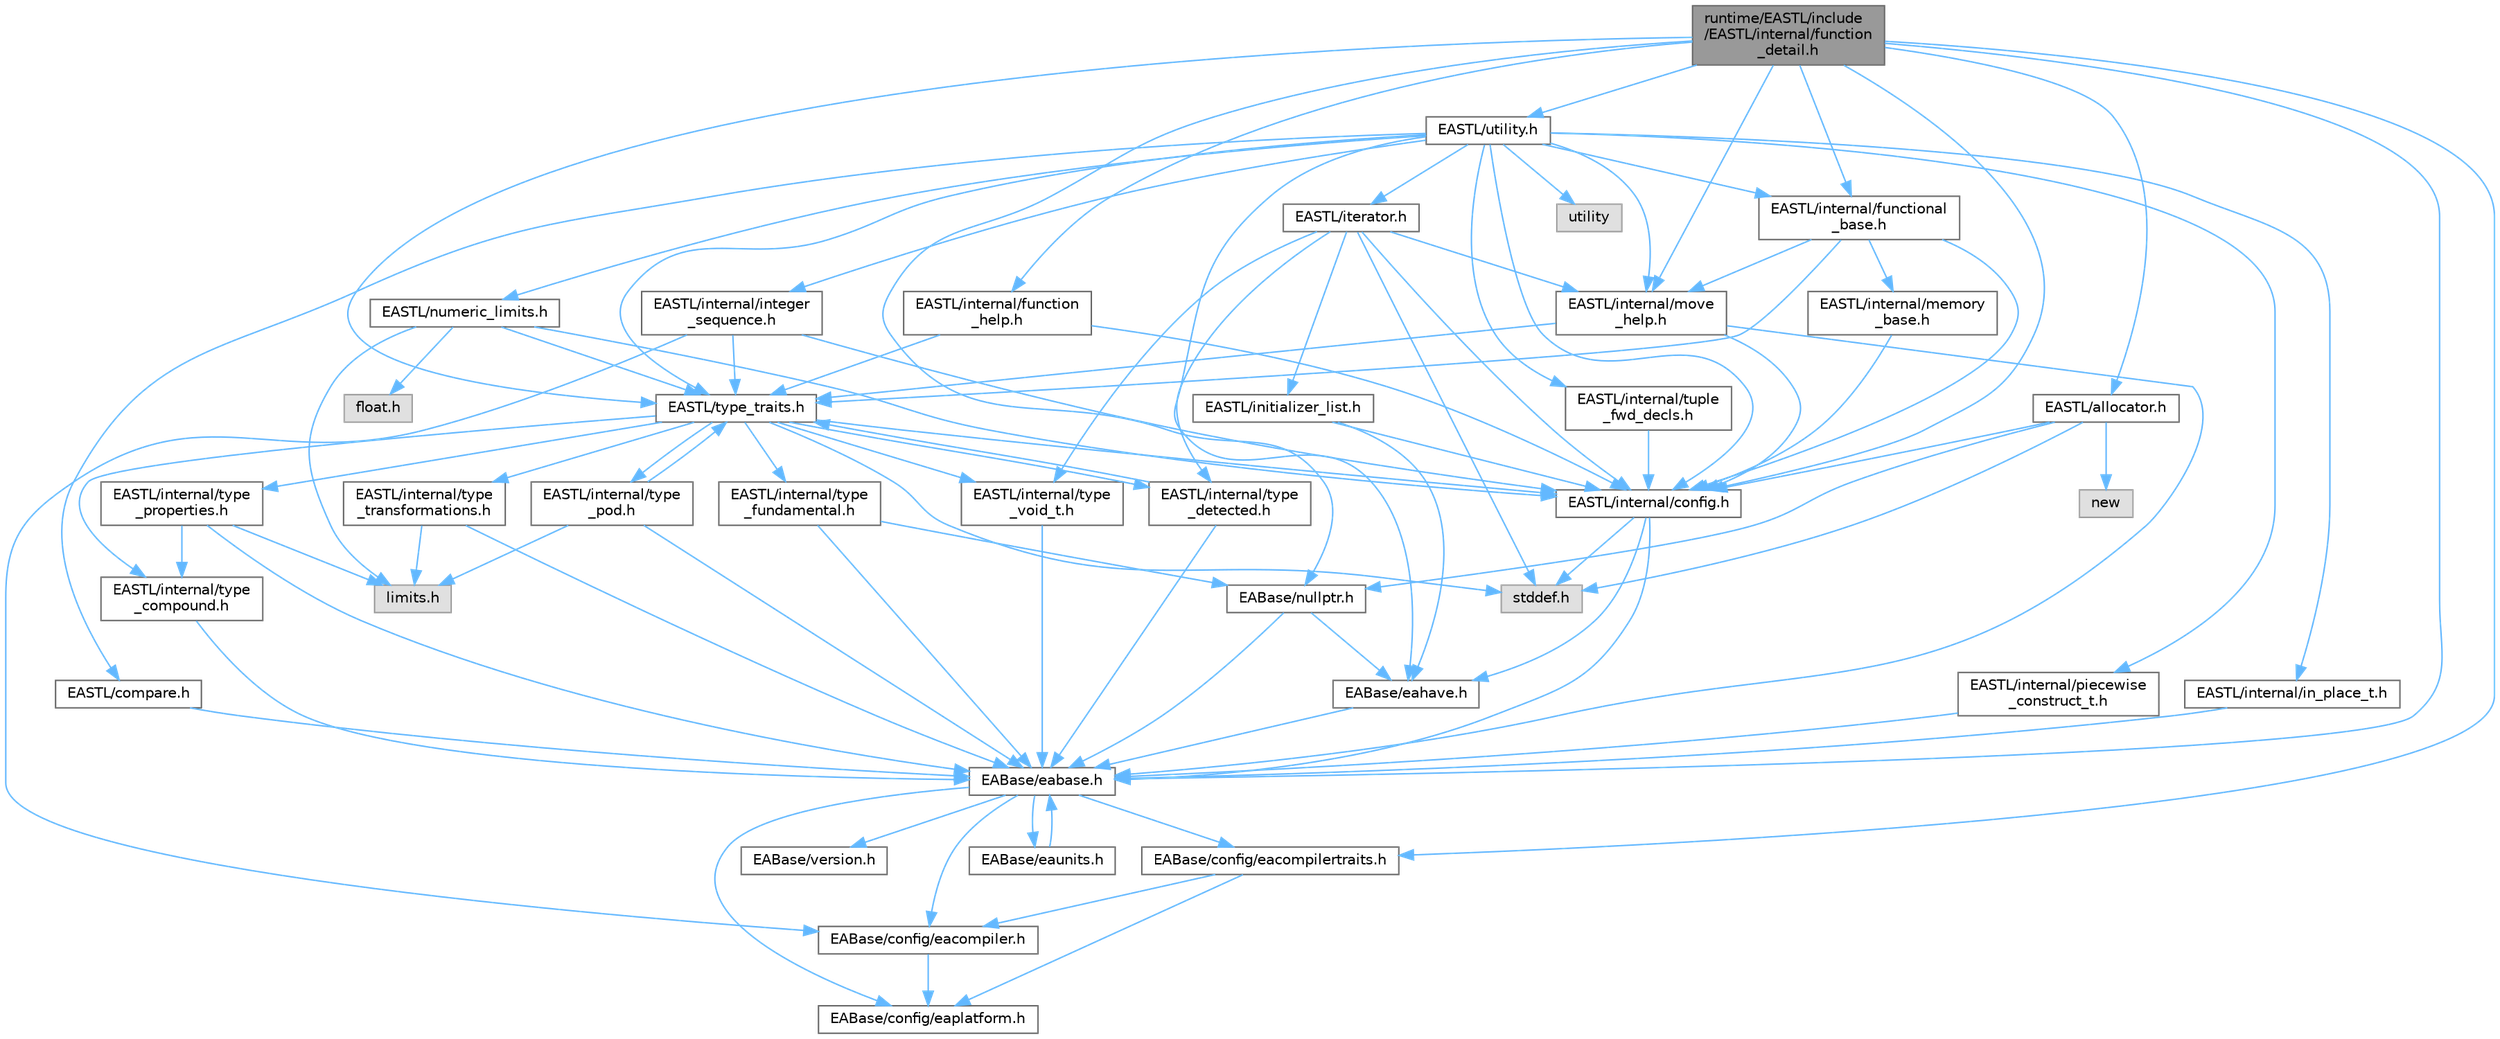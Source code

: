 digraph "runtime/EASTL/include/EASTL/internal/function_detail.h"
{
 // LATEX_PDF_SIZE
  bgcolor="transparent";
  edge [fontname=Helvetica,fontsize=10,labelfontname=Helvetica,labelfontsize=10];
  node [fontname=Helvetica,fontsize=10,shape=box,height=0.2,width=0.4];
  Node1 [id="Node000001",label="runtime/EASTL/include\l/EASTL/internal/function\l_detail.h",height=0.2,width=0.4,color="gray40", fillcolor="grey60", style="filled", fontcolor="black",tooltip=" "];
  Node1 -> Node2 [id="edge95_Node000001_Node000002",color="steelblue1",style="solid",tooltip=" "];
  Node2 [id="Node000002",label="EABase/config/eacompilertraits.h",height=0.2,width=0.4,color="grey40", fillcolor="white", style="filled",URL="$eacompilertraits_8h.html",tooltip=" "];
  Node2 -> Node3 [id="edge96_Node000002_Node000003",color="steelblue1",style="solid",tooltip=" "];
  Node3 [id="Node000003",label="EABase/config/eaplatform.h",height=0.2,width=0.4,color="grey40", fillcolor="white", style="filled",URL="$eaplatform_8h.html",tooltip=" "];
  Node2 -> Node4 [id="edge97_Node000002_Node000004",color="steelblue1",style="solid",tooltip=" "];
  Node4 [id="Node000004",label="EABase/config/eacompiler.h",height=0.2,width=0.4,color="grey40", fillcolor="white", style="filled",URL="$eacompiler_8h.html",tooltip=" "];
  Node4 -> Node3 [id="edge98_Node000004_Node000003",color="steelblue1",style="solid",tooltip=" "];
  Node1 -> Node5 [id="edge99_Node000001_Node000005",color="steelblue1",style="solid",tooltip=" "];
  Node5 [id="Node000005",label="EABase/eabase.h",height=0.2,width=0.4,color="grey40", fillcolor="white", style="filled",URL="$eabase_8h.html",tooltip=" "];
  Node5 -> Node4 [id="edge100_Node000005_Node000004",color="steelblue1",style="solid",tooltip=" "];
  Node5 -> Node2 [id="edge101_Node000005_Node000002",color="steelblue1",style="solid",tooltip=" "];
  Node5 -> Node3 [id="edge102_Node000005_Node000003",color="steelblue1",style="solid",tooltip=" "];
  Node5 -> Node6 [id="edge103_Node000005_Node000006",color="steelblue1",style="solid",tooltip=" "];
  Node6 [id="Node000006",label="EABase/version.h",height=0.2,width=0.4,color="grey40", fillcolor="white", style="filled",URL="$_e_a_s_t_l_2packages_2_e_a_base_2include_2_common_2_e_a_base_2version_8h.html",tooltip=" "];
  Node5 -> Node7 [id="edge104_Node000005_Node000007",color="steelblue1",style="solid",tooltip=" "];
  Node7 [id="Node000007",label="EABase/eaunits.h",height=0.2,width=0.4,color="grey40", fillcolor="white", style="filled",URL="$eaunits_8h.html",tooltip=" "];
  Node7 -> Node5 [id="edge105_Node000007_Node000005",color="steelblue1",style="solid",tooltip=" "];
  Node1 -> Node8 [id="edge106_Node000001_Node000008",color="steelblue1",style="solid",tooltip=" "];
  Node8 [id="Node000008",label="EABase/nullptr.h",height=0.2,width=0.4,color="grey40", fillcolor="white", style="filled",URL="$nullptr_8h.html",tooltip=" "];
  Node8 -> Node5 [id="edge107_Node000008_Node000005",color="steelblue1",style="solid",tooltip=" "];
  Node8 -> Node9 [id="edge108_Node000008_Node000009",color="steelblue1",style="solid",tooltip=" "];
  Node9 [id="Node000009",label="EABase/eahave.h",height=0.2,width=0.4,color="grey40", fillcolor="white", style="filled",URL="$eahave_8h.html",tooltip=" "];
  Node9 -> Node5 [id="edge109_Node000009_Node000005",color="steelblue1",style="solid",tooltip=" "];
  Node1 -> Node10 [id="edge110_Node000001_Node000010",color="steelblue1",style="solid",tooltip=" "];
  Node10 [id="Node000010",label="EASTL/allocator.h",height=0.2,width=0.4,color="grey40", fillcolor="white", style="filled",URL="$allocator_8h.html",tooltip=" "];
  Node10 -> Node11 [id="edge111_Node000010_Node000011",color="steelblue1",style="solid",tooltip=" "];
  Node11 [id="Node000011",label="EASTL/internal/config.h",height=0.2,width=0.4,color="grey40", fillcolor="white", style="filled",URL="$config_8h.html",tooltip=" "];
  Node11 -> Node5 [id="edge112_Node000011_Node000005",color="steelblue1",style="solid",tooltip=" "];
  Node11 -> Node9 [id="edge113_Node000011_Node000009",color="steelblue1",style="solid",tooltip=" "];
  Node11 -> Node12 [id="edge114_Node000011_Node000012",color="steelblue1",style="solid",tooltip=" "];
  Node12 [id="Node000012",label="stddef.h",height=0.2,width=0.4,color="grey60", fillcolor="#E0E0E0", style="filled",tooltip=" "];
  Node10 -> Node8 [id="edge115_Node000010_Node000008",color="steelblue1",style="solid",tooltip=" "];
  Node10 -> Node12 [id="edge116_Node000010_Node000012",color="steelblue1",style="solid",tooltip=" "];
  Node10 -> Node13 [id="edge117_Node000010_Node000013",color="steelblue1",style="solid",tooltip=" "];
  Node13 [id="Node000013",label="new",height=0.2,width=0.4,color="grey60", fillcolor="#E0E0E0", style="filled",tooltip=" "];
  Node1 -> Node11 [id="edge118_Node000001_Node000011",color="steelblue1",style="solid",tooltip=" "];
  Node1 -> Node14 [id="edge119_Node000001_Node000014",color="steelblue1",style="solid",tooltip=" "];
  Node14 [id="Node000014",label="EASTL/internal/function\l_help.h",height=0.2,width=0.4,color="grey40", fillcolor="white", style="filled",URL="$function__help_8h.html",tooltip=" "];
  Node14 -> Node11 [id="edge120_Node000014_Node000011",color="steelblue1",style="solid",tooltip=" "];
  Node14 -> Node15 [id="edge121_Node000014_Node000015",color="steelblue1",style="solid",tooltip=" "];
  Node15 [id="Node000015",label="EASTL/type_traits.h",height=0.2,width=0.4,color="grey40", fillcolor="white", style="filled",URL="$_e_a_s_t_l_2include_2_e_a_s_t_l_2type__traits_8h.html",tooltip=" "];
  Node15 -> Node11 [id="edge122_Node000015_Node000011",color="steelblue1",style="solid",tooltip=" "];
  Node15 -> Node12 [id="edge123_Node000015_Node000012",color="steelblue1",style="solid",tooltip=" "];
  Node15 -> Node16 [id="edge124_Node000015_Node000016",color="steelblue1",style="solid",tooltip=" "];
  Node16 [id="Node000016",label="EASTL/internal/type\l_fundamental.h",height=0.2,width=0.4,color="grey40", fillcolor="white", style="filled",URL="$type__fundamental_8h.html",tooltip=" "];
  Node16 -> Node5 [id="edge125_Node000016_Node000005",color="steelblue1",style="solid",tooltip=" "];
  Node16 -> Node8 [id="edge126_Node000016_Node000008",color="steelblue1",style="solid",tooltip=" "];
  Node15 -> Node17 [id="edge127_Node000015_Node000017",color="steelblue1",style="solid",tooltip=" "];
  Node17 [id="Node000017",label="EASTL/internal/type\l_transformations.h",height=0.2,width=0.4,color="grey40", fillcolor="white", style="filled",URL="$type__transformations_8h.html",tooltip=" "];
  Node17 -> Node5 [id="edge128_Node000017_Node000005",color="steelblue1",style="solid",tooltip=" "];
  Node17 -> Node18 [id="edge129_Node000017_Node000018",color="steelblue1",style="solid",tooltip=" "];
  Node18 [id="Node000018",label="limits.h",height=0.2,width=0.4,color="grey60", fillcolor="#E0E0E0", style="filled",tooltip=" "];
  Node15 -> Node19 [id="edge130_Node000015_Node000019",color="steelblue1",style="solid",tooltip=" "];
  Node19 [id="Node000019",label="EASTL/internal/type\l_void_t.h",height=0.2,width=0.4,color="grey40", fillcolor="white", style="filled",URL="$type__void__t_8h.html",tooltip=" "];
  Node19 -> Node5 [id="edge131_Node000019_Node000005",color="steelblue1",style="solid",tooltip=" "];
  Node15 -> Node20 [id="edge132_Node000015_Node000020",color="steelblue1",style="solid",tooltip=" "];
  Node20 [id="Node000020",label="EASTL/internal/type\l_properties.h",height=0.2,width=0.4,color="grey40", fillcolor="white", style="filled",URL="$type__properties_8h.html",tooltip=" "];
  Node20 -> Node5 [id="edge133_Node000020_Node000005",color="steelblue1",style="solid",tooltip=" "];
  Node20 -> Node18 [id="edge134_Node000020_Node000018",color="steelblue1",style="solid",tooltip=" "];
  Node20 -> Node21 [id="edge135_Node000020_Node000021",color="steelblue1",style="solid",tooltip=" "];
  Node21 [id="Node000021",label="EASTL/internal/type\l_compound.h",height=0.2,width=0.4,color="grey40", fillcolor="white", style="filled",URL="$type__compound_8h.html",tooltip=" "];
  Node21 -> Node5 [id="edge136_Node000021_Node000005",color="steelblue1",style="solid",tooltip=" "];
  Node15 -> Node21 [id="edge137_Node000015_Node000021",color="steelblue1",style="solid",tooltip=" "];
  Node15 -> Node22 [id="edge138_Node000015_Node000022",color="steelblue1",style="solid",tooltip=" "];
  Node22 [id="Node000022",label="EASTL/internal/type\l_pod.h",height=0.2,width=0.4,color="grey40", fillcolor="white", style="filled",URL="$type__pod_8h.html",tooltip=" "];
  Node22 -> Node5 [id="edge139_Node000022_Node000005",color="steelblue1",style="solid",tooltip=" "];
  Node22 -> Node18 [id="edge140_Node000022_Node000018",color="steelblue1",style="solid",tooltip=" "];
  Node22 -> Node15 [id="edge141_Node000022_Node000015",color="steelblue1",style="solid",tooltip=" "];
  Node15 -> Node23 [id="edge142_Node000015_Node000023",color="steelblue1",style="solid",tooltip=" "];
  Node23 [id="Node000023",label="EASTL/internal/type\l_detected.h",height=0.2,width=0.4,color="grey40", fillcolor="white", style="filled",URL="$type__detected_8h.html",tooltip=" "];
  Node23 -> Node5 [id="edge143_Node000023_Node000005",color="steelblue1",style="solid",tooltip=" "];
  Node23 -> Node15 [id="edge144_Node000023_Node000015",color="steelblue1",style="solid",tooltip=" "];
  Node1 -> Node24 [id="edge145_Node000001_Node000024",color="steelblue1",style="solid",tooltip=" "];
  Node24 [id="Node000024",label="EASTL/internal/functional\l_base.h",height=0.2,width=0.4,color="grey40", fillcolor="white", style="filled",URL="$functional__base_8h.html",tooltip=" "];
  Node24 -> Node11 [id="edge146_Node000024_Node000011",color="steelblue1",style="solid",tooltip=" "];
  Node24 -> Node25 [id="edge147_Node000024_Node000025",color="steelblue1",style="solid",tooltip=" "];
  Node25 [id="Node000025",label="EASTL/internal/memory\l_base.h",height=0.2,width=0.4,color="grey40", fillcolor="white", style="filled",URL="$memory__base_8h.html",tooltip=" "];
  Node25 -> Node11 [id="edge148_Node000025_Node000011",color="steelblue1",style="solid",tooltip=" "];
  Node24 -> Node26 [id="edge149_Node000024_Node000026",color="steelblue1",style="solid",tooltip=" "];
  Node26 [id="Node000026",label="EASTL/internal/move\l_help.h",height=0.2,width=0.4,color="grey40", fillcolor="white", style="filled",URL="$move__help_8h.html",tooltip=" "];
  Node26 -> Node5 [id="edge150_Node000026_Node000005",color="steelblue1",style="solid",tooltip=" "];
  Node26 -> Node11 [id="edge151_Node000026_Node000011",color="steelblue1",style="solid",tooltip=" "];
  Node26 -> Node15 [id="edge152_Node000026_Node000015",color="steelblue1",style="solid",tooltip=" "];
  Node24 -> Node15 [id="edge153_Node000024_Node000015",color="steelblue1",style="solid",tooltip=" "];
  Node1 -> Node26 [id="edge154_Node000001_Node000026",color="steelblue1",style="solid",tooltip=" "];
  Node1 -> Node15 [id="edge155_Node000001_Node000015",color="steelblue1",style="solid",tooltip=" "];
  Node1 -> Node27 [id="edge156_Node000001_Node000027",color="steelblue1",style="solid",tooltip=" "];
  Node27 [id="Node000027",label="EASTL/utility.h",height=0.2,width=0.4,color="grey40", fillcolor="white", style="filled",URL="$_e_a_s_t_l_2include_2_e_a_s_t_l_2utility_8h.html",tooltip=" "];
  Node27 -> Node11 [id="edge157_Node000027_Node000011",color="steelblue1",style="solid",tooltip=" "];
  Node27 -> Node15 [id="edge158_Node000027_Node000015",color="steelblue1",style="solid",tooltip=" "];
  Node27 -> Node28 [id="edge159_Node000027_Node000028",color="steelblue1",style="solid",tooltip=" "];
  Node28 [id="Node000028",label="EASTL/iterator.h",height=0.2,width=0.4,color="grey40", fillcolor="white", style="filled",URL="$_e_a_s_t_l_2include_2_e_a_s_t_l_2iterator_8h.html",tooltip=" "];
  Node28 -> Node11 [id="edge160_Node000028_Node000011",color="steelblue1",style="solid",tooltip=" "];
  Node28 -> Node26 [id="edge161_Node000028_Node000026",color="steelblue1",style="solid",tooltip=" "];
  Node28 -> Node23 [id="edge162_Node000028_Node000023",color="steelblue1",style="solid",tooltip=" "];
  Node28 -> Node19 [id="edge163_Node000028_Node000019",color="steelblue1",style="solid",tooltip=" "];
  Node28 -> Node29 [id="edge164_Node000028_Node000029",color="steelblue1",style="solid",tooltip=" "];
  Node29 [id="Node000029",label="EASTL/initializer_list.h",height=0.2,width=0.4,color="grey40", fillcolor="white", style="filled",URL="$initializer__list_8h.html",tooltip=" "];
  Node29 -> Node11 [id="edge165_Node000029_Node000011",color="steelblue1",style="solid",tooltip=" "];
  Node29 -> Node9 [id="edge166_Node000029_Node000009",color="steelblue1",style="solid",tooltip=" "];
  Node28 -> Node12 [id="edge167_Node000028_Node000012",color="steelblue1",style="solid",tooltip=" "];
  Node27 -> Node30 [id="edge168_Node000027_Node000030",color="steelblue1",style="solid",tooltip=" "];
  Node30 [id="Node000030",label="EASTL/numeric_limits.h",height=0.2,width=0.4,color="grey40", fillcolor="white", style="filled",URL="$numeric__limits_8h.html",tooltip=" "];
  Node30 -> Node11 [id="edge169_Node000030_Node000011",color="steelblue1",style="solid",tooltip=" "];
  Node30 -> Node15 [id="edge170_Node000030_Node000015",color="steelblue1",style="solid",tooltip=" "];
  Node30 -> Node18 [id="edge171_Node000030_Node000018",color="steelblue1",style="solid",tooltip=" "];
  Node30 -> Node31 [id="edge172_Node000030_Node000031",color="steelblue1",style="solid",tooltip=" "];
  Node31 [id="Node000031",label="float.h",height=0.2,width=0.4,color="grey60", fillcolor="#E0E0E0", style="filled",tooltip=" "];
  Node27 -> Node32 [id="edge173_Node000027_Node000032",color="steelblue1",style="solid",tooltip=" "];
  Node32 [id="Node000032",label="EASTL/compare.h",height=0.2,width=0.4,color="grey40", fillcolor="white", style="filled",URL="$compare_8h.html",tooltip=" "];
  Node32 -> Node5 [id="edge174_Node000032_Node000005",color="steelblue1",style="solid",tooltip=" "];
  Node27 -> Node24 [id="edge175_Node000027_Node000024",color="steelblue1",style="solid",tooltip=" "];
  Node27 -> Node26 [id="edge176_Node000027_Node000026",color="steelblue1",style="solid",tooltip=" "];
  Node27 -> Node9 [id="edge177_Node000027_Node000009",color="steelblue1",style="solid",tooltip=" "];
  Node27 -> Node33 [id="edge178_Node000027_Node000033",color="steelblue1",style="solid",tooltip=" "];
  Node33 [id="Node000033",label="EASTL/internal/integer\l_sequence.h",height=0.2,width=0.4,color="grey40", fillcolor="white", style="filled",URL="$integer__sequence_8h.html",tooltip=" "];
  Node33 -> Node4 [id="edge179_Node000033_Node000004",color="steelblue1",style="solid",tooltip=" "];
  Node33 -> Node11 [id="edge180_Node000033_Node000011",color="steelblue1",style="solid",tooltip=" "];
  Node33 -> Node15 [id="edge181_Node000033_Node000015",color="steelblue1",style="solid",tooltip=" "];
  Node27 -> Node34 [id="edge182_Node000027_Node000034",color="steelblue1",style="solid",tooltip=" "];
  Node34 [id="Node000034",label="EASTL/internal/tuple\l_fwd_decls.h",height=0.2,width=0.4,color="grey40", fillcolor="white", style="filled",URL="$tuple__fwd__decls_8h.html",tooltip=" "];
  Node34 -> Node11 [id="edge183_Node000034_Node000011",color="steelblue1",style="solid",tooltip=" "];
  Node27 -> Node35 [id="edge184_Node000027_Node000035",color="steelblue1",style="solid",tooltip=" "];
  Node35 [id="Node000035",label="EASTL/internal/in_place_t.h",height=0.2,width=0.4,color="grey40", fillcolor="white", style="filled",URL="$in__place__t_8h.html",tooltip=" "];
  Node35 -> Node5 [id="edge185_Node000035_Node000005",color="steelblue1",style="solid",tooltip=" "];
  Node27 -> Node36 [id="edge186_Node000027_Node000036",color="steelblue1",style="solid",tooltip=" "];
  Node36 [id="Node000036",label="EASTL/internal/piecewise\l_construct_t.h",height=0.2,width=0.4,color="grey40", fillcolor="white", style="filled",URL="$piecewise__construct__t_8h.html",tooltip=" "];
  Node36 -> Node5 [id="edge187_Node000036_Node000005",color="steelblue1",style="solid",tooltip=" "];
  Node27 -> Node37 [id="edge188_Node000027_Node000037",color="steelblue1",style="solid",tooltip=" "];
  Node37 [id="Node000037",label="utility",height=0.2,width=0.4,color="grey60", fillcolor="#E0E0E0", style="filled",tooltip=" "];
}
